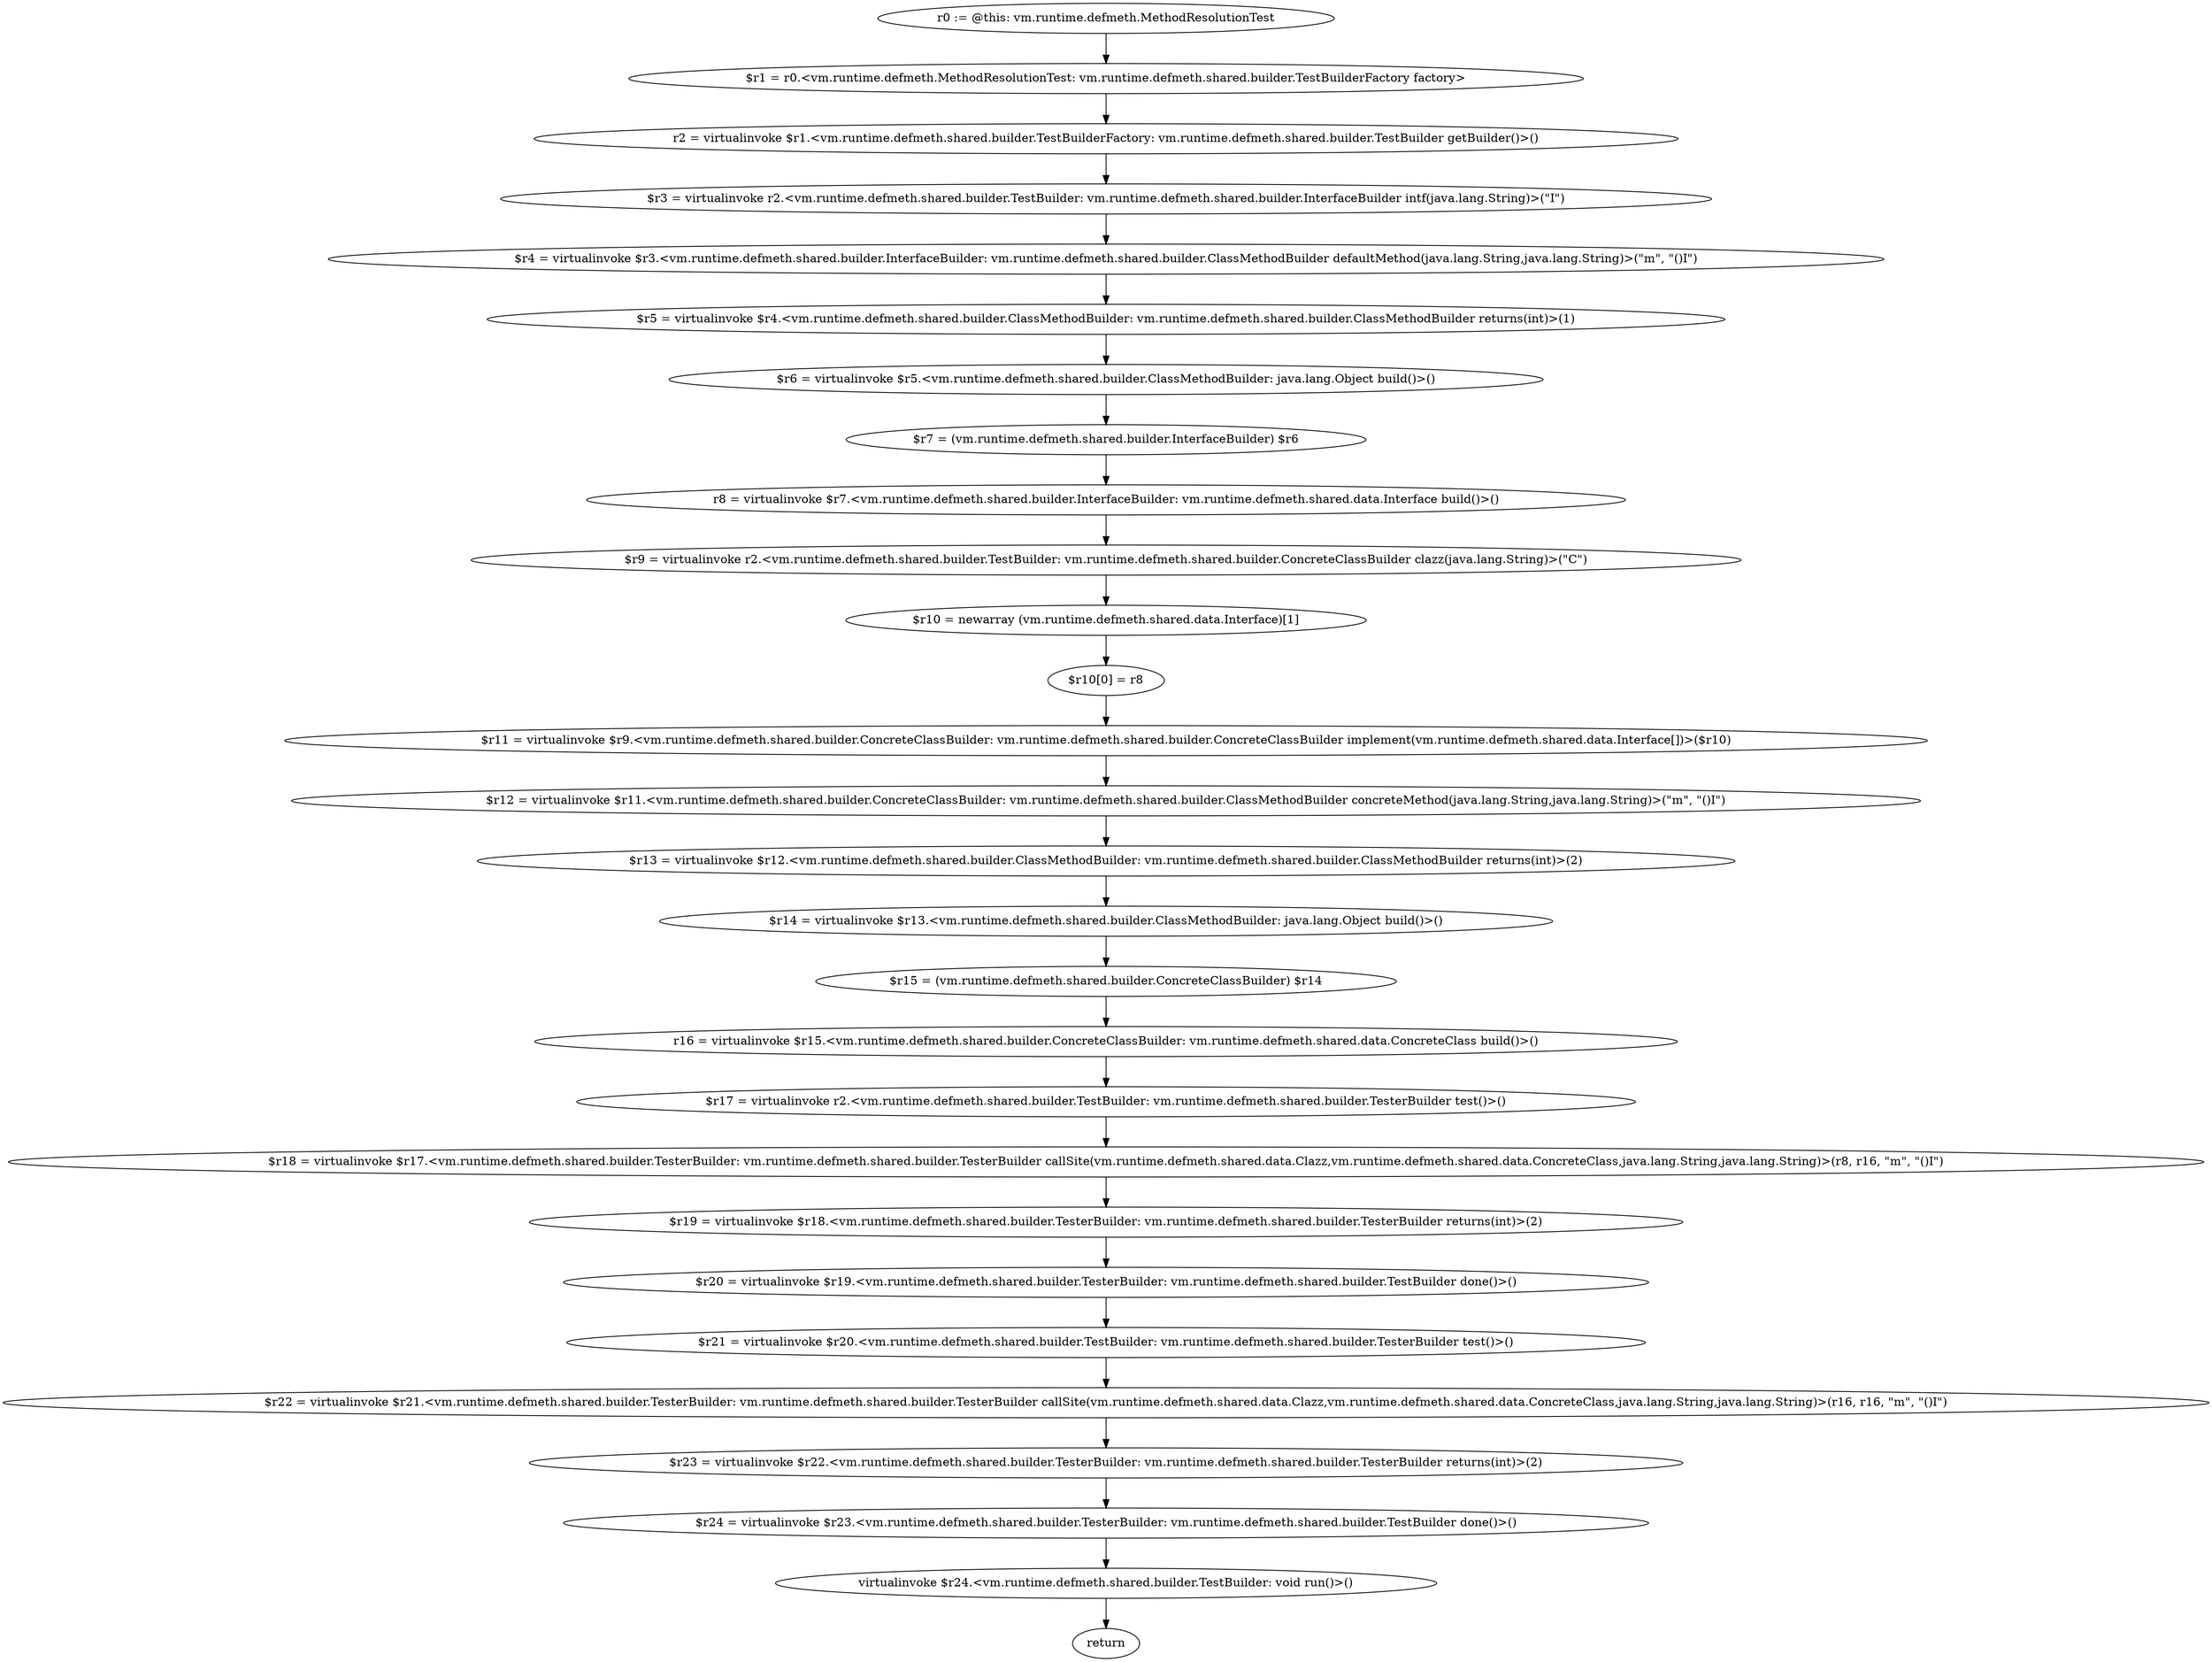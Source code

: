 digraph "unitGraph" {
    "r0 := @this: vm.runtime.defmeth.MethodResolutionTest"
    "$r1 = r0.<vm.runtime.defmeth.MethodResolutionTest: vm.runtime.defmeth.shared.builder.TestBuilderFactory factory>"
    "r2 = virtualinvoke $r1.<vm.runtime.defmeth.shared.builder.TestBuilderFactory: vm.runtime.defmeth.shared.builder.TestBuilder getBuilder()>()"
    "$r3 = virtualinvoke r2.<vm.runtime.defmeth.shared.builder.TestBuilder: vm.runtime.defmeth.shared.builder.InterfaceBuilder intf(java.lang.String)>(\"I\")"
    "$r4 = virtualinvoke $r3.<vm.runtime.defmeth.shared.builder.InterfaceBuilder: vm.runtime.defmeth.shared.builder.ClassMethodBuilder defaultMethod(java.lang.String,java.lang.String)>(\"m\", \"()I\")"
    "$r5 = virtualinvoke $r4.<vm.runtime.defmeth.shared.builder.ClassMethodBuilder: vm.runtime.defmeth.shared.builder.ClassMethodBuilder returns(int)>(1)"
    "$r6 = virtualinvoke $r5.<vm.runtime.defmeth.shared.builder.ClassMethodBuilder: java.lang.Object build()>()"
    "$r7 = (vm.runtime.defmeth.shared.builder.InterfaceBuilder) $r6"
    "r8 = virtualinvoke $r7.<vm.runtime.defmeth.shared.builder.InterfaceBuilder: vm.runtime.defmeth.shared.data.Interface build()>()"
    "$r9 = virtualinvoke r2.<vm.runtime.defmeth.shared.builder.TestBuilder: vm.runtime.defmeth.shared.builder.ConcreteClassBuilder clazz(java.lang.String)>(\"C\")"
    "$r10 = newarray (vm.runtime.defmeth.shared.data.Interface)[1]"
    "$r10[0] = r8"
    "$r11 = virtualinvoke $r9.<vm.runtime.defmeth.shared.builder.ConcreteClassBuilder: vm.runtime.defmeth.shared.builder.ConcreteClassBuilder implement(vm.runtime.defmeth.shared.data.Interface[])>($r10)"
    "$r12 = virtualinvoke $r11.<vm.runtime.defmeth.shared.builder.ConcreteClassBuilder: vm.runtime.defmeth.shared.builder.ClassMethodBuilder concreteMethod(java.lang.String,java.lang.String)>(\"m\", \"()I\")"
    "$r13 = virtualinvoke $r12.<vm.runtime.defmeth.shared.builder.ClassMethodBuilder: vm.runtime.defmeth.shared.builder.ClassMethodBuilder returns(int)>(2)"
    "$r14 = virtualinvoke $r13.<vm.runtime.defmeth.shared.builder.ClassMethodBuilder: java.lang.Object build()>()"
    "$r15 = (vm.runtime.defmeth.shared.builder.ConcreteClassBuilder) $r14"
    "r16 = virtualinvoke $r15.<vm.runtime.defmeth.shared.builder.ConcreteClassBuilder: vm.runtime.defmeth.shared.data.ConcreteClass build()>()"
    "$r17 = virtualinvoke r2.<vm.runtime.defmeth.shared.builder.TestBuilder: vm.runtime.defmeth.shared.builder.TesterBuilder test()>()"
    "$r18 = virtualinvoke $r17.<vm.runtime.defmeth.shared.builder.TesterBuilder: vm.runtime.defmeth.shared.builder.TesterBuilder callSite(vm.runtime.defmeth.shared.data.Clazz,vm.runtime.defmeth.shared.data.ConcreteClass,java.lang.String,java.lang.String)>(r8, r16, \"m\", \"()I\")"
    "$r19 = virtualinvoke $r18.<vm.runtime.defmeth.shared.builder.TesterBuilder: vm.runtime.defmeth.shared.builder.TesterBuilder returns(int)>(2)"
    "$r20 = virtualinvoke $r19.<vm.runtime.defmeth.shared.builder.TesterBuilder: vm.runtime.defmeth.shared.builder.TestBuilder done()>()"
    "$r21 = virtualinvoke $r20.<vm.runtime.defmeth.shared.builder.TestBuilder: vm.runtime.defmeth.shared.builder.TesterBuilder test()>()"
    "$r22 = virtualinvoke $r21.<vm.runtime.defmeth.shared.builder.TesterBuilder: vm.runtime.defmeth.shared.builder.TesterBuilder callSite(vm.runtime.defmeth.shared.data.Clazz,vm.runtime.defmeth.shared.data.ConcreteClass,java.lang.String,java.lang.String)>(r16, r16, \"m\", \"()I\")"
    "$r23 = virtualinvoke $r22.<vm.runtime.defmeth.shared.builder.TesterBuilder: vm.runtime.defmeth.shared.builder.TesterBuilder returns(int)>(2)"
    "$r24 = virtualinvoke $r23.<vm.runtime.defmeth.shared.builder.TesterBuilder: vm.runtime.defmeth.shared.builder.TestBuilder done()>()"
    "virtualinvoke $r24.<vm.runtime.defmeth.shared.builder.TestBuilder: void run()>()"
    "return"
    "r0 := @this: vm.runtime.defmeth.MethodResolutionTest"->"$r1 = r0.<vm.runtime.defmeth.MethodResolutionTest: vm.runtime.defmeth.shared.builder.TestBuilderFactory factory>";
    "$r1 = r0.<vm.runtime.defmeth.MethodResolutionTest: vm.runtime.defmeth.shared.builder.TestBuilderFactory factory>"->"r2 = virtualinvoke $r1.<vm.runtime.defmeth.shared.builder.TestBuilderFactory: vm.runtime.defmeth.shared.builder.TestBuilder getBuilder()>()";
    "r2 = virtualinvoke $r1.<vm.runtime.defmeth.shared.builder.TestBuilderFactory: vm.runtime.defmeth.shared.builder.TestBuilder getBuilder()>()"->"$r3 = virtualinvoke r2.<vm.runtime.defmeth.shared.builder.TestBuilder: vm.runtime.defmeth.shared.builder.InterfaceBuilder intf(java.lang.String)>(\"I\")";
    "$r3 = virtualinvoke r2.<vm.runtime.defmeth.shared.builder.TestBuilder: vm.runtime.defmeth.shared.builder.InterfaceBuilder intf(java.lang.String)>(\"I\")"->"$r4 = virtualinvoke $r3.<vm.runtime.defmeth.shared.builder.InterfaceBuilder: vm.runtime.defmeth.shared.builder.ClassMethodBuilder defaultMethod(java.lang.String,java.lang.String)>(\"m\", \"()I\")";
    "$r4 = virtualinvoke $r3.<vm.runtime.defmeth.shared.builder.InterfaceBuilder: vm.runtime.defmeth.shared.builder.ClassMethodBuilder defaultMethod(java.lang.String,java.lang.String)>(\"m\", \"()I\")"->"$r5 = virtualinvoke $r4.<vm.runtime.defmeth.shared.builder.ClassMethodBuilder: vm.runtime.defmeth.shared.builder.ClassMethodBuilder returns(int)>(1)";
    "$r5 = virtualinvoke $r4.<vm.runtime.defmeth.shared.builder.ClassMethodBuilder: vm.runtime.defmeth.shared.builder.ClassMethodBuilder returns(int)>(1)"->"$r6 = virtualinvoke $r5.<vm.runtime.defmeth.shared.builder.ClassMethodBuilder: java.lang.Object build()>()";
    "$r6 = virtualinvoke $r5.<vm.runtime.defmeth.shared.builder.ClassMethodBuilder: java.lang.Object build()>()"->"$r7 = (vm.runtime.defmeth.shared.builder.InterfaceBuilder) $r6";
    "$r7 = (vm.runtime.defmeth.shared.builder.InterfaceBuilder) $r6"->"r8 = virtualinvoke $r7.<vm.runtime.defmeth.shared.builder.InterfaceBuilder: vm.runtime.defmeth.shared.data.Interface build()>()";
    "r8 = virtualinvoke $r7.<vm.runtime.defmeth.shared.builder.InterfaceBuilder: vm.runtime.defmeth.shared.data.Interface build()>()"->"$r9 = virtualinvoke r2.<vm.runtime.defmeth.shared.builder.TestBuilder: vm.runtime.defmeth.shared.builder.ConcreteClassBuilder clazz(java.lang.String)>(\"C\")";
    "$r9 = virtualinvoke r2.<vm.runtime.defmeth.shared.builder.TestBuilder: vm.runtime.defmeth.shared.builder.ConcreteClassBuilder clazz(java.lang.String)>(\"C\")"->"$r10 = newarray (vm.runtime.defmeth.shared.data.Interface)[1]";
    "$r10 = newarray (vm.runtime.defmeth.shared.data.Interface)[1]"->"$r10[0] = r8";
    "$r10[0] = r8"->"$r11 = virtualinvoke $r9.<vm.runtime.defmeth.shared.builder.ConcreteClassBuilder: vm.runtime.defmeth.shared.builder.ConcreteClassBuilder implement(vm.runtime.defmeth.shared.data.Interface[])>($r10)";
    "$r11 = virtualinvoke $r9.<vm.runtime.defmeth.shared.builder.ConcreteClassBuilder: vm.runtime.defmeth.shared.builder.ConcreteClassBuilder implement(vm.runtime.defmeth.shared.data.Interface[])>($r10)"->"$r12 = virtualinvoke $r11.<vm.runtime.defmeth.shared.builder.ConcreteClassBuilder: vm.runtime.defmeth.shared.builder.ClassMethodBuilder concreteMethod(java.lang.String,java.lang.String)>(\"m\", \"()I\")";
    "$r12 = virtualinvoke $r11.<vm.runtime.defmeth.shared.builder.ConcreteClassBuilder: vm.runtime.defmeth.shared.builder.ClassMethodBuilder concreteMethod(java.lang.String,java.lang.String)>(\"m\", \"()I\")"->"$r13 = virtualinvoke $r12.<vm.runtime.defmeth.shared.builder.ClassMethodBuilder: vm.runtime.defmeth.shared.builder.ClassMethodBuilder returns(int)>(2)";
    "$r13 = virtualinvoke $r12.<vm.runtime.defmeth.shared.builder.ClassMethodBuilder: vm.runtime.defmeth.shared.builder.ClassMethodBuilder returns(int)>(2)"->"$r14 = virtualinvoke $r13.<vm.runtime.defmeth.shared.builder.ClassMethodBuilder: java.lang.Object build()>()";
    "$r14 = virtualinvoke $r13.<vm.runtime.defmeth.shared.builder.ClassMethodBuilder: java.lang.Object build()>()"->"$r15 = (vm.runtime.defmeth.shared.builder.ConcreteClassBuilder) $r14";
    "$r15 = (vm.runtime.defmeth.shared.builder.ConcreteClassBuilder) $r14"->"r16 = virtualinvoke $r15.<vm.runtime.defmeth.shared.builder.ConcreteClassBuilder: vm.runtime.defmeth.shared.data.ConcreteClass build()>()";
    "r16 = virtualinvoke $r15.<vm.runtime.defmeth.shared.builder.ConcreteClassBuilder: vm.runtime.defmeth.shared.data.ConcreteClass build()>()"->"$r17 = virtualinvoke r2.<vm.runtime.defmeth.shared.builder.TestBuilder: vm.runtime.defmeth.shared.builder.TesterBuilder test()>()";
    "$r17 = virtualinvoke r2.<vm.runtime.defmeth.shared.builder.TestBuilder: vm.runtime.defmeth.shared.builder.TesterBuilder test()>()"->"$r18 = virtualinvoke $r17.<vm.runtime.defmeth.shared.builder.TesterBuilder: vm.runtime.defmeth.shared.builder.TesterBuilder callSite(vm.runtime.defmeth.shared.data.Clazz,vm.runtime.defmeth.shared.data.ConcreteClass,java.lang.String,java.lang.String)>(r8, r16, \"m\", \"()I\")";
    "$r18 = virtualinvoke $r17.<vm.runtime.defmeth.shared.builder.TesterBuilder: vm.runtime.defmeth.shared.builder.TesterBuilder callSite(vm.runtime.defmeth.shared.data.Clazz,vm.runtime.defmeth.shared.data.ConcreteClass,java.lang.String,java.lang.String)>(r8, r16, \"m\", \"()I\")"->"$r19 = virtualinvoke $r18.<vm.runtime.defmeth.shared.builder.TesterBuilder: vm.runtime.defmeth.shared.builder.TesterBuilder returns(int)>(2)";
    "$r19 = virtualinvoke $r18.<vm.runtime.defmeth.shared.builder.TesterBuilder: vm.runtime.defmeth.shared.builder.TesterBuilder returns(int)>(2)"->"$r20 = virtualinvoke $r19.<vm.runtime.defmeth.shared.builder.TesterBuilder: vm.runtime.defmeth.shared.builder.TestBuilder done()>()";
    "$r20 = virtualinvoke $r19.<vm.runtime.defmeth.shared.builder.TesterBuilder: vm.runtime.defmeth.shared.builder.TestBuilder done()>()"->"$r21 = virtualinvoke $r20.<vm.runtime.defmeth.shared.builder.TestBuilder: vm.runtime.defmeth.shared.builder.TesterBuilder test()>()";
    "$r21 = virtualinvoke $r20.<vm.runtime.defmeth.shared.builder.TestBuilder: vm.runtime.defmeth.shared.builder.TesterBuilder test()>()"->"$r22 = virtualinvoke $r21.<vm.runtime.defmeth.shared.builder.TesterBuilder: vm.runtime.defmeth.shared.builder.TesterBuilder callSite(vm.runtime.defmeth.shared.data.Clazz,vm.runtime.defmeth.shared.data.ConcreteClass,java.lang.String,java.lang.String)>(r16, r16, \"m\", \"()I\")";
    "$r22 = virtualinvoke $r21.<vm.runtime.defmeth.shared.builder.TesterBuilder: vm.runtime.defmeth.shared.builder.TesterBuilder callSite(vm.runtime.defmeth.shared.data.Clazz,vm.runtime.defmeth.shared.data.ConcreteClass,java.lang.String,java.lang.String)>(r16, r16, \"m\", \"()I\")"->"$r23 = virtualinvoke $r22.<vm.runtime.defmeth.shared.builder.TesterBuilder: vm.runtime.defmeth.shared.builder.TesterBuilder returns(int)>(2)";
    "$r23 = virtualinvoke $r22.<vm.runtime.defmeth.shared.builder.TesterBuilder: vm.runtime.defmeth.shared.builder.TesterBuilder returns(int)>(2)"->"$r24 = virtualinvoke $r23.<vm.runtime.defmeth.shared.builder.TesterBuilder: vm.runtime.defmeth.shared.builder.TestBuilder done()>()";
    "$r24 = virtualinvoke $r23.<vm.runtime.defmeth.shared.builder.TesterBuilder: vm.runtime.defmeth.shared.builder.TestBuilder done()>()"->"virtualinvoke $r24.<vm.runtime.defmeth.shared.builder.TestBuilder: void run()>()";
    "virtualinvoke $r24.<vm.runtime.defmeth.shared.builder.TestBuilder: void run()>()"->"return";
}
